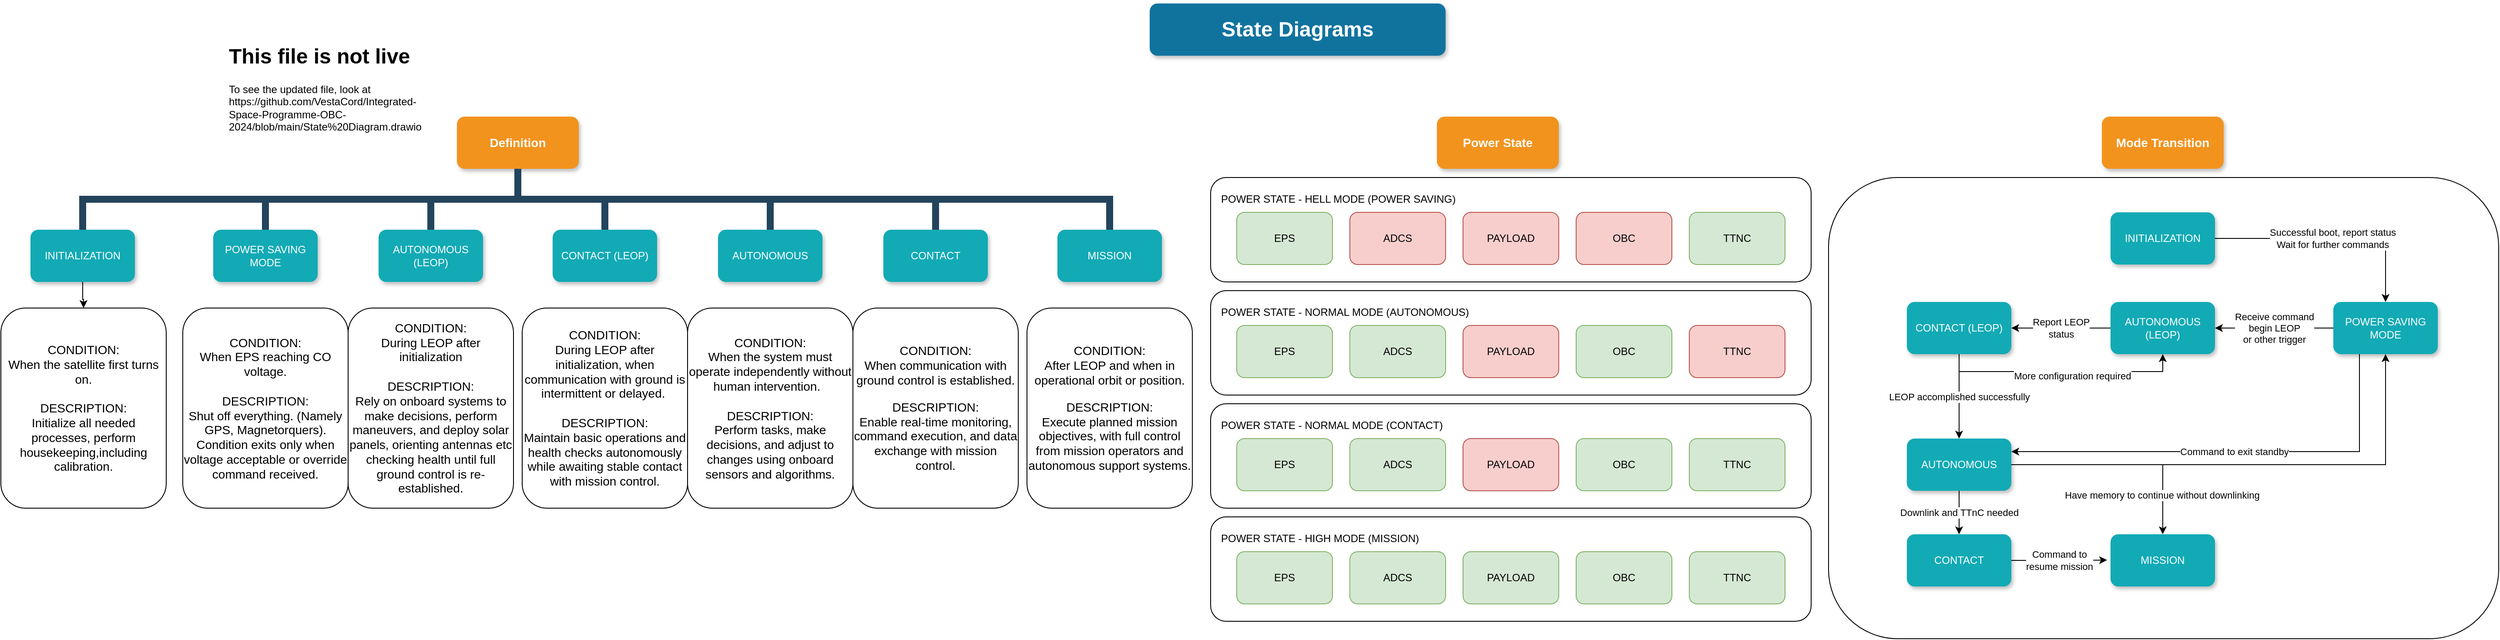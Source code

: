 <mxfile version="25.0.3">
  <diagram name="Page-1" id="64c3da0e-402f-94eb-ee01-a36477274f13">
    <mxGraphModel dx="2460" dy="827" grid="1" gridSize="10" guides="1" tooltips="1" connect="1" arrows="1" fold="1" page="1" pageScale="1" pageWidth="1169" pageHeight="826" background="none" math="0" shadow="0">
      <root>
        <mxCell id="0" />
        <mxCell id="1" parent="0" />
        <mxCell id="3gW7RZxNbm79vIqXbMl1-381" value="" style="rounded=1;whiteSpace=wrap;html=1;movable=0;resizable=0;rotatable=0;deletable=0;editable=0;locked=1;connectable=0;" parent="1" vertex="1">
          <mxGeometry x="1380" y="240" width="770" height="530" as="geometry" />
        </mxCell>
        <mxCell id="3gW7RZxNbm79vIqXbMl1-349" value="" style="rounded=1;whiteSpace=wrap;html=1;movable=1;resizable=1;rotatable=1;deletable=1;editable=1;locked=0;connectable=1;" parent="1" vertex="1">
          <mxGeometry x="670" y="240" width="690" height="120" as="geometry" />
        </mxCell>
        <mxCell id="2" value="State Diagrams" style="whiteSpace=wrap;rounded=1;shadow=1;fillColor=#10739E;strokeColor=none;fontColor=#FFFFFF;fontStyle=1;fontSize=24" parent="1" vertex="1">
          <mxGeometry x="600" y="40" width="340" height="60" as="geometry" />
        </mxCell>
        <mxCell id="3" value="Definition" style="whiteSpace=wrap;rounded=1;fillColor=#F2931E;strokeColor=none;shadow=1;fontColor=#FFFFFF;fontStyle=1;fontSize=14" parent="1" vertex="1">
          <mxGeometry x="-196" y="170.0" width="140" height="60" as="geometry" />
        </mxCell>
        <mxCell id="4" value="Power State" style="whiteSpace=wrap;rounded=1;fillColor=#F2931E;strokeColor=none;shadow=1;fontColor=#FFFFFF;fontStyle=1;fontSize=14" parent="1" vertex="1">
          <mxGeometry x="930" y="170.0" width="140" height="60" as="geometry" />
        </mxCell>
        <mxCell id="6" value="Mode Transition" style="whiteSpace=wrap;rounded=1;fillColor=#F2931E;strokeColor=none;shadow=1;fontColor=#FFFFFF;fontStyle=1;fontSize=14" parent="1" vertex="1">
          <mxGeometry x="1694" y="170.0" width="140" height="60" as="geometry" />
        </mxCell>
        <mxCell id="10" value="AUTONOMOUS (LEOP)" style="whiteSpace=wrap;rounded=1;fillColor=#12AAB5;strokeColor=none;shadow=1;fontColor=#FFFFFF;" parent="1" vertex="1">
          <mxGeometry x="-286" y="300.0" width="120" height="60" as="geometry" />
        </mxCell>
        <mxCell id="12" value="CONTACT (LEOP)" style="whiteSpace=wrap;rounded=1;fillColor=#12AAB5;strokeColor=none;shadow=1;fontColor=#FFFFFF;" parent="1" vertex="1">
          <mxGeometry x="-86" y="300.0" width="120" height="60" as="geometry" />
        </mxCell>
        <mxCell id="103" value="" style="edgeStyle=elbowEdgeStyle;elbow=vertical;rounded=0;fontColor=#000000;endArrow=none;endFill=0;strokeWidth=8;strokeColor=#23445D;" parent="1" source="3" target="10" edge="1">
          <mxGeometry width="100" height="100" relative="1" as="geometry">
            <mxPoint x="-336" y="290" as="sourcePoint" />
            <mxPoint x="-236" y="190" as="targetPoint" />
          </mxGeometry>
        </mxCell>
        <mxCell id="104" value="" style="edgeStyle=elbowEdgeStyle;elbow=vertical;rounded=0;fontColor=#000000;endArrow=none;endFill=0;strokeWidth=8;strokeColor=#23445D;" parent="1" source="3" target="12" edge="1">
          <mxGeometry width="100" height="100" relative="1" as="geometry">
            <mxPoint x="4" y="290" as="sourcePoint" />
            <mxPoint x="104" y="190" as="targetPoint" />
          </mxGeometry>
        </mxCell>
        <mxCell id="3gW7RZxNbm79vIqXbMl1-273" value="AUTONOMOUS" style="whiteSpace=wrap;rounded=1;fillColor=#12AAB5;strokeColor=none;shadow=1;fontColor=#FFFFFF;" parent="1" vertex="1">
          <mxGeometry x="104" y="300.0" width="120" height="60" as="geometry" />
        </mxCell>
        <mxCell id="3gW7RZxNbm79vIqXbMl1-279" value="" style="edgeStyle=elbowEdgeStyle;elbow=vertical;rounded=0;fontColor=#000000;endArrow=none;endFill=0;strokeWidth=8;strokeColor=#23445D;exitX=0.5;exitY=1;exitDx=0;exitDy=0;" parent="1" source="3" target="3gW7RZxNbm79vIqXbMl1-273" edge="1">
          <mxGeometry width="100" height="100" relative="1" as="geometry">
            <mxPoint x="64" y="230" as="sourcePoint" />
            <mxPoint x="294" y="190" as="targetPoint" />
          </mxGeometry>
        </mxCell>
        <mxCell id="3gW7RZxNbm79vIqXbMl1-285" value="CONTACT" style="whiteSpace=wrap;rounded=1;fillColor=#12AAB5;strokeColor=none;shadow=1;fontColor=#FFFFFF;" parent="1" vertex="1">
          <mxGeometry x="294" y="300.0" width="120" height="60" as="geometry" />
        </mxCell>
        <mxCell id="3gW7RZxNbm79vIqXbMl1-291" value="" style="edgeStyle=elbowEdgeStyle;elbow=vertical;rounded=0;fontColor=#000000;endArrow=none;endFill=0;strokeWidth=8;strokeColor=#23445D;exitX=0.5;exitY=1;exitDx=0;exitDy=0;" parent="1" source="3" target="3gW7RZxNbm79vIqXbMl1-285" edge="1">
          <mxGeometry width="100" height="100" relative="1" as="geometry">
            <mxPoint x="254" y="230" as="sourcePoint" />
            <mxPoint x="484" y="190" as="targetPoint" />
          </mxGeometry>
        </mxCell>
        <mxCell id="3gW7RZxNbm79vIqXbMl1-297" value="MISSION" style="whiteSpace=wrap;rounded=1;fillColor=#12AAB5;strokeColor=none;shadow=1;fontColor=#FFFFFF;" parent="1" vertex="1">
          <mxGeometry x="494" y="300.0" width="120" height="60" as="geometry" />
        </mxCell>
        <mxCell id="3gW7RZxNbm79vIqXbMl1-303" value="" style="edgeStyle=elbowEdgeStyle;elbow=vertical;rounded=0;fontColor=#000000;endArrow=none;endFill=0;strokeWidth=8;strokeColor=#23445D;exitX=0.5;exitY=1;exitDx=0;exitDy=0;" parent="1" source="3" target="3gW7RZxNbm79vIqXbMl1-297" edge="1">
          <mxGeometry width="100" height="100" relative="1" as="geometry">
            <mxPoint x="454" y="230" as="sourcePoint" />
            <mxPoint x="684" y="190" as="targetPoint" />
          </mxGeometry>
        </mxCell>
        <mxCell id="3gW7RZxNbm79vIqXbMl1-309" value="POWER SAVING MODE" style="whiteSpace=wrap;rounded=1;fillColor=#12AAB5;strokeColor=none;shadow=1;fontColor=#FFFFFF;" parent="1" vertex="1">
          <mxGeometry x="-476" y="300.0" width="120" height="60" as="geometry" />
        </mxCell>
        <mxCell id="3gW7RZxNbm79vIqXbMl1-315" value="" style="edgeStyle=elbowEdgeStyle;elbow=vertical;rounded=0;fontColor=#000000;endArrow=none;endFill=0;strokeWidth=8;strokeColor=#23445D;exitX=0.5;exitY=1;exitDx=0;exitDy=0;" parent="1" source="3" target="3gW7RZxNbm79vIqXbMl1-309" edge="1">
          <mxGeometry width="100" height="100" relative="1" as="geometry">
            <mxPoint x="-516" y="230" as="sourcePoint" />
            <mxPoint x="-286" y="190" as="targetPoint" />
          </mxGeometry>
        </mxCell>
        <mxCell id="okZRFjJUtCZdeWKM-PSu-115" style="edgeStyle=orthogonalEdgeStyle;rounded=0;orthogonalLoop=1;jettySize=auto;html=1;exitX=0.5;exitY=1;exitDx=0;exitDy=0;" edge="1" parent="1" source="3gW7RZxNbm79vIqXbMl1-321" target="okZRFjJUtCZdeWKM-PSu-117">
          <mxGeometry relative="1" as="geometry">
            <mxPoint x="-627" y="400" as="targetPoint" />
          </mxGeometry>
        </mxCell>
        <mxCell id="3gW7RZxNbm79vIqXbMl1-321" value="INITIALIZATION" style="whiteSpace=wrap;rounded=1;fillColor=#12AAB5;strokeColor=none;shadow=1;fontColor=#FFFFFF;" parent="1" vertex="1">
          <mxGeometry x="-686" y="300.0" width="120" height="60" as="geometry" />
        </mxCell>
        <mxCell id="3gW7RZxNbm79vIqXbMl1-327" value="" style="edgeStyle=elbowEdgeStyle;elbow=vertical;rounded=0;fontColor=#000000;endArrow=none;endFill=0;strokeWidth=8;strokeColor=#23445D;exitX=0.5;exitY=1;exitDx=0;exitDy=0;" parent="1" source="3" target="3gW7RZxNbm79vIqXbMl1-321" edge="1">
          <mxGeometry width="100" height="100" relative="1" as="geometry">
            <mxPoint x="-726" y="230" as="sourcePoint" />
            <mxPoint x="-496" y="190" as="targetPoint" />
          </mxGeometry>
        </mxCell>
        <mxCell id="3gW7RZxNbm79vIqXbMl1-343" style="edgeStyle=orthogonalEdgeStyle;rounded=0;orthogonalLoop=1;jettySize=auto;html=1;exitX=1;exitY=0.5;exitDx=0;exitDy=0;entryX=0;entryY=0.5;entryDx=0;entryDy=0;startArrow=classic;startFill=1;" parent="1" edge="1">
          <mxGeometry relative="1" as="geometry">
            <mxPoint x="1056" y="370" as="sourcePoint" />
          </mxGeometry>
        </mxCell>
        <mxCell id="3gW7RZxNbm79vIqXbMl1-347" style="edgeStyle=orthogonalEdgeStyle;rounded=0;orthogonalLoop=1;jettySize=auto;html=1;exitX=0.25;exitY=1;exitDx=0;exitDy=0;entryX=0.25;entryY=0;entryDx=0;entryDy=0;" parent="1" edge="1">
          <mxGeometry relative="1" as="geometry">
            <mxPoint x="966" y="400" as="sourcePoint" />
          </mxGeometry>
        </mxCell>
        <mxCell id="3gW7RZxNbm79vIqXbMl1-344" style="edgeStyle=orthogonalEdgeStyle;rounded=0;orthogonalLoop=1;jettySize=auto;html=1;exitX=0.5;exitY=0;exitDx=0;exitDy=0;entryX=0.25;entryY=1;entryDx=0;entryDy=0;startArrow=classic;startFill=1;" parent="1" edge="1">
          <mxGeometry relative="1" as="geometry">
            <mxPoint x="1041" y="490" as="targetPoint" />
          </mxGeometry>
        </mxCell>
        <mxCell id="3gW7RZxNbm79vIqXbMl1-346" style="edgeStyle=orthogonalEdgeStyle;rounded=0;orthogonalLoop=1;jettySize=auto;html=1;exitX=1;exitY=0.5;exitDx=0;exitDy=0;entryX=0;entryY=0.5;entryDx=0;entryDy=0;startArrow=classic;startFill=1;" parent="1" edge="1">
          <mxGeometry relative="1" as="geometry">
            <mxPoint x="1086" y="560" as="targetPoint" />
          </mxGeometry>
        </mxCell>
        <mxCell id="3gW7RZxNbm79vIqXbMl1-348" style="edgeStyle=orthogonalEdgeStyle;rounded=0;orthogonalLoop=1;jettySize=auto;html=1;exitX=0.5;exitY=1;exitDx=0;exitDy=0;startArrow=classic;startFill=1;" parent="1" edge="1">
          <mxGeometry relative="1" as="geometry">
            <mxPoint x="996" y="590" as="sourcePoint" />
          </mxGeometry>
        </mxCell>
        <mxCell id="3gW7RZxNbm79vIqXbMl1-345" style="edgeStyle=orthogonalEdgeStyle;rounded=0;orthogonalLoop=1;jettySize=auto;html=1;exitX=0.75;exitY=1;exitDx=0;exitDy=0;entryX=0.5;entryY=0;entryDx=0;entryDy=0;startArrow=classic;startFill=1;" parent="1" edge="1">
          <mxGeometry relative="1" as="geometry">
            <mxPoint x="1101" y="490" as="sourcePoint" />
          </mxGeometry>
        </mxCell>
        <mxCell id="3gW7RZxNbm79vIqXbMl1-362" value="&lt;div&gt;Report LEOP&lt;/div&gt;&lt;div&gt;status&lt;br&gt;&lt;/div&gt;" style="edgeStyle=orthogonalEdgeStyle;rounded=0;orthogonalLoop=1;jettySize=auto;html=1;exitX=0;exitY=0.5;exitDx=0;exitDy=0;entryX=1;entryY=0.5;entryDx=0;entryDy=0;" parent="1" source="3gW7RZxNbm79vIqXbMl1-353" target="3gW7RZxNbm79vIqXbMl1-354" edge="1">
          <mxGeometry relative="1" as="geometry" />
        </mxCell>
        <mxCell id="3gW7RZxNbm79vIqXbMl1-353" value="AUTONOMOUS (LEOP)" style="whiteSpace=wrap;rounded=1;fillColor=#12AAB5;strokeColor=none;shadow=1;fontColor=#FFFFFF;" parent="1" vertex="1">
          <mxGeometry x="1704" y="383.0" width="120" height="60" as="geometry" />
        </mxCell>
        <mxCell id="3gW7RZxNbm79vIqXbMl1-363" style="edgeStyle=orthogonalEdgeStyle;rounded=0;orthogonalLoop=1;jettySize=auto;html=1;exitX=0.5;exitY=1;exitDx=0;exitDy=0;entryX=0.5;entryY=1;entryDx=0;entryDy=0;" parent="1" source="3gW7RZxNbm79vIqXbMl1-354" target="3gW7RZxNbm79vIqXbMl1-353" edge="1">
          <mxGeometry relative="1" as="geometry" />
        </mxCell>
        <mxCell id="3gW7RZxNbm79vIqXbMl1-364" value="More configuration required" style="edgeLabel;html=1;align=center;verticalAlign=middle;resizable=0;points=[];" parent="3gW7RZxNbm79vIqXbMl1-363" vertex="1" connectable="0">
          <mxGeometry x="0.092" y="-5" relative="1" as="geometry">
            <mxPoint as="offset" />
          </mxGeometry>
        </mxCell>
        <mxCell id="3gW7RZxNbm79vIqXbMl1-365" value="LEOP accomplished successfully" style="edgeStyle=orthogonalEdgeStyle;rounded=0;orthogonalLoop=1;jettySize=auto;html=1;exitX=0.5;exitY=1;exitDx=0;exitDy=0;entryX=0.5;entryY=0;entryDx=0;entryDy=0;" parent="1" source="3gW7RZxNbm79vIqXbMl1-354" target="3gW7RZxNbm79vIqXbMl1-355" edge="1">
          <mxGeometry relative="1" as="geometry" />
        </mxCell>
        <mxCell id="3gW7RZxNbm79vIqXbMl1-354" value="CONTACT (LEOP)" style="whiteSpace=wrap;rounded=1;fillColor=#12AAB5;strokeColor=none;shadow=1;fontColor=#FFFFFF;" parent="1" vertex="1">
          <mxGeometry x="1470" y="383.0" width="120" height="60" as="geometry" />
        </mxCell>
        <mxCell id="3gW7RZxNbm79vIqXbMl1-366" style="edgeStyle=orthogonalEdgeStyle;rounded=0;orthogonalLoop=1;jettySize=auto;html=1;exitX=1;exitY=0.5;exitDx=0;exitDy=0;entryX=0.5;entryY=1;entryDx=0;entryDy=0;" parent="1" source="3gW7RZxNbm79vIqXbMl1-355" target="3gW7RZxNbm79vIqXbMl1-358" edge="1">
          <mxGeometry relative="1" as="geometry" />
        </mxCell>
        <mxCell id="3gW7RZxNbm79vIqXbMl1-367" value="Downlink and TTnC needed" style="edgeStyle=orthogonalEdgeStyle;rounded=0;orthogonalLoop=1;jettySize=auto;html=1;exitX=0.5;exitY=1;exitDx=0;exitDy=0;entryX=0.5;entryY=0;entryDx=0;entryDy=0;" parent="1" source="3gW7RZxNbm79vIqXbMl1-355" target="3gW7RZxNbm79vIqXbMl1-356" edge="1">
          <mxGeometry relative="1" as="geometry" />
        </mxCell>
        <mxCell id="3gW7RZxNbm79vIqXbMl1-369" style="edgeStyle=orthogonalEdgeStyle;rounded=0;orthogonalLoop=1;jettySize=auto;html=1;exitX=1;exitY=0.5;exitDx=0;exitDy=0;entryX=0.5;entryY=0;entryDx=0;entryDy=0;" parent="1" source="3gW7RZxNbm79vIqXbMl1-355" target="3gW7RZxNbm79vIqXbMl1-357" edge="1">
          <mxGeometry relative="1" as="geometry" />
        </mxCell>
        <mxCell id="3gW7RZxNbm79vIqXbMl1-375" value="Have memory to continue without downlinking" style="edgeLabel;html=1;align=center;verticalAlign=middle;resizable=0;points=[];" parent="3gW7RZxNbm79vIqXbMl1-369" vertex="1" connectable="0">
          <mxGeometry x="0.643" y="-1" relative="1" as="geometry">
            <mxPoint as="offset" />
          </mxGeometry>
        </mxCell>
        <mxCell id="3gW7RZxNbm79vIqXbMl1-355" value="AUTONOMOUS" style="whiteSpace=wrap;rounded=1;fillColor=#12AAB5;strokeColor=none;shadow=1;fontColor=#FFFFFF;" parent="1" vertex="1">
          <mxGeometry x="1470" y="540.0" width="120" height="60" as="geometry" />
        </mxCell>
        <mxCell id="3gW7RZxNbm79vIqXbMl1-374" value="&lt;div&gt;Command to&lt;/div&gt;&lt;div&gt;resume mission&lt;/div&gt;" style="edgeStyle=orthogonalEdgeStyle;rounded=0;orthogonalLoop=1;jettySize=auto;html=1;exitX=1;exitY=0.5;exitDx=0;exitDy=0;" parent="1" source="3gW7RZxNbm79vIqXbMl1-356" edge="1">
          <mxGeometry relative="1" as="geometry">
            <mxPoint x="1700" y="679.667" as="targetPoint" />
          </mxGeometry>
        </mxCell>
        <mxCell id="3gW7RZxNbm79vIqXbMl1-356" value="CONTACT" style="whiteSpace=wrap;rounded=1;fillColor=#12AAB5;strokeColor=none;shadow=1;fontColor=#FFFFFF;" parent="1" vertex="1">
          <mxGeometry x="1470" y="650.0" width="120" height="60" as="geometry" />
        </mxCell>
        <mxCell id="3gW7RZxNbm79vIqXbMl1-357" value="MISSION" style="whiteSpace=wrap;rounded=1;fillColor=#12AAB5;strokeColor=none;shadow=1;fontColor=#FFFFFF;" parent="1" vertex="1">
          <mxGeometry x="1704" y="650.0" width="120" height="60" as="geometry" />
        </mxCell>
        <mxCell id="3gW7RZxNbm79vIqXbMl1-361" value="&lt;div&gt;Receive command&lt;/div&gt;&lt;div&gt;begin LEOP&lt;br&gt;&lt;/div&gt;&lt;div&gt;or other trigger&lt;br&gt;&lt;/div&gt;" style="edgeStyle=orthogonalEdgeStyle;rounded=0;orthogonalLoop=1;jettySize=auto;html=1;exitX=0;exitY=0.5;exitDx=0;exitDy=0;entryX=1;entryY=0.5;entryDx=0;entryDy=0;" parent="1" source="3gW7RZxNbm79vIqXbMl1-358" target="3gW7RZxNbm79vIqXbMl1-353" edge="1">
          <mxGeometry relative="1" as="geometry" />
        </mxCell>
        <mxCell id="3gW7RZxNbm79vIqXbMl1-376" value="Command to exit standby" style="edgeStyle=orthogonalEdgeStyle;rounded=0;orthogonalLoop=1;jettySize=auto;html=1;exitX=0.25;exitY=1;exitDx=0;exitDy=0;entryX=1;entryY=0.25;entryDx=0;entryDy=0;" parent="1" source="3gW7RZxNbm79vIqXbMl1-358" target="3gW7RZxNbm79vIqXbMl1-355" edge="1">
          <mxGeometry relative="1" as="geometry" />
        </mxCell>
        <mxCell id="3gW7RZxNbm79vIqXbMl1-358" value="POWER SAVING MODE" style="whiteSpace=wrap;rounded=1;fillColor=#12AAB5;strokeColor=none;shadow=1;fontColor=#FFFFFF;" parent="1" vertex="1">
          <mxGeometry x="1960" y="383.0" width="120" height="60" as="geometry" />
        </mxCell>
        <mxCell id="3gW7RZxNbm79vIqXbMl1-360" value="&lt;div&gt;Successful boot, report status&lt;/div&gt;&lt;div&gt;Wait for further commands&lt;br&gt;&lt;/div&gt;" style="edgeStyle=orthogonalEdgeStyle;rounded=0;orthogonalLoop=1;jettySize=auto;html=1;exitX=1;exitY=0.5;exitDx=0;exitDy=0;entryX=0.5;entryY=0;entryDx=0;entryDy=0;" parent="1" source="3gW7RZxNbm79vIqXbMl1-359" target="3gW7RZxNbm79vIqXbMl1-358" edge="1">
          <mxGeometry relative="1" as="geometry" />
        </mxCell>
        <mxCell id="3gW7RZxNbm79vIqXbMl1-359" value="INITIALIZATION" style="whiteSpace=wrap;rounded=1;fillColor=#12AAB5;strokeColor=none;shadow=1;fontColor=#FFFFFF;" parent="1" vertex="1">
          <mxGeometry x="1704" y="280.0" width="120" height="60" as="geometry" />
        </mxCell>
        <mxCell id="3gW7RZxNbm79vIqXbMl1-382" value="&lt;h1 style=&quot;margin-top: 0px;&quot;&gt;This file is not live&lt;/h1&gt;&lt;div&gt;To see the updated file, look at https://github.com/VestaCord/Integrated-Space-Programme-OBC-2024/blob/main/State%20Diagram.drawio&lt;br&gt;&lt;/div&gt;" style="text;html=1;whiteSpace=wrap;overflow=hidden;rounded=0;" parent="1" vertex="1">
          <mxGeometry x="-460" y="80" width="250" height="120" as="geometry" />
        </mxCell>
        <mxCell id="rphJwX7ek46KxyhLtNXw-235" value="POWER STATE - HELL MODE (POWER SAVING)" style="text;html=1;align=left;verticalAlign=middle;whiteSpace=wrap;rounded=0;" parent="1" vertex="1">
          <mxGeometry x="680" y="250" width="440" height="30" as="geometry" />
        </mxCell>
        <mxCell id="rphJwX7ek46KxyhLtNXw-236" value="EPS" style="rounded=1;whiteSpace=wrap;html=1;fillColor=#d5e8d4;strokeColor=#82b366;" parent="1" vertex="1">
          <mxGeometry x="700" y="280" width="110" height="60" as="geometry" />
        </mxCell>
        <mxCell id="rphJwX7ek46KxyhLtNXw-237" value="ADCS" style="rounded=1;whiteSpace=wrap;html=1;fillColor=#f8cecc;strokeColor=#b85450;" parent="1" vertex="1">
          <mxGeometry x="830" y="280" width="110" height="60" as="geometry" />
        </mxCell>
        <mxCell id="rphJwX7ek46KxyhLtNXw-238" value="PAYLOAD" style="rounded=1;whiteSpace=wrap;html=1;fillColor=#f8cecc;strokeColor=#b85450;" parent="1" vertex="1">
          <mxGeometry x="960" y="280" width="110" height="60" as="geometry" />
        </mxCell>
        <mxCell id="rphJwX7ek46KxyhLtNXw-239" value="&lt;div&gt;OBC&lt;/div&gt;" style="rounded=1;whiteSpace=wrap;html=1;fillColor=#f8cecc;strokeColor=#b85450;" parent="1" vertex="1">
          <mxGeometry x="1090" y="280" width="110" height="60" as="geometry" />
        </mxCell>
        <mxCell id="rphJwX7ek46KxyhLtNXw-240" value="TTNC" style="rounded=1;whiteSpace=wrap;html=1;fillColor=#d5e8d4;strokeColor=#82b366;" parent="1" vertex="1">
          <mxGeometry x="1220" y="280" width="110" height="60" as="geometry" />
        </mxCell>
        <mxCell id="rphJwX7ek46KxyhLtNXw-253" value="" style="rounded=1;whiteSpace=wrap;html=1;movable=1;resizable=1;rotatable=1;deletable=1;editable=1;locked=0;connectable=1;" parent="1" vertex="1">
          <mxGeometry x="670" y="370" width="690" height="120" as="geometry" />
        </mxCell>
        <mxCell id="rphJwX7ek46KxyhLtNXw-254" value="POWER STATE - NORMAL MODE (AUTONOMOUS)" style="text;html=1;align=left;verticalAlign=middle;whiteSpace=wrap;rounded=0;" parent="1" vertex="1">
          <mxGeometry x="680" y="380" width="440" height="30" as="geometry" />
        </mxCell>
        <mxCell id="rphJwX7ek46KxyhLtNXw-255" value="EPS" style="rounded=1;whiteSpace=wrap;html=1;fillColor=#d5e8d4;strokeColor=#82b366;" parent="1" vertex="1">
          <mxGeometry x="700" y="410" width="110" height="60" as="geometry" />
        </mxCell>
        <mxCell id="rphJwX7ek46KxyhLtNXw-256" value="ADCS" style="rounded=1;whiteSpace=wrap;html=1;fillColor=#d5e8d4;strokeColor=#82b366;" parent="1" vertex="1">
          <mxGeometry x="830" y="410" width="110" height="60" as="geometry" />
        </mxCell>
        <mxCell id="rphJwX7ek46KxyhLtNXw-257" value="PAYLOAD" style="rounded=1;whiteSpace=wrap;html=1;fillColor=#f8cecc;strokeColor=#b85450;" parent="1" vertex="1">
          <mxGeometry x="960" y="410" width="110" height="60" as="geometry" />
        </mxCell>
        <mxCell id="rphJwX7ek46KxyhLtNXw-258" value="&lt;div&gt;OBC&lt;/div&gt;" style="rounded=1;whiteSpace=wrap;html=1;fillColor=#d5e8d4;strokeColor=#82b366;" parent="1" vertex="1">
          <mxGeometry x="1090" y="410" width="110" height="60" as="geometry" />
        </mxCell>
        <mxCell id="rphJwX7ek46KxyhLtNXw-259" value="TTNC" style="rounded=1;whiteSpace=wrap;html=1;fillColor=#f8cecc;strokeColor=#b85450;" parent="1" vertex="1">
          <mxGeometry x="1220" y="410" width="110" height="60" as="geometry" />
        </mxCell>
        <mxCell id="rphJwX7ek46KxyhLtNXw-260" value="" style="rounded=1;whiteSpace=wrap;html=1;movable=1;resizable=1;rotatable=1;deletable=1;editable=1;locked=0;connectable=1;" parent="1" vertex="1">
          <mxGeometry x="670" y="630" width="690" height="120" as="geometry" />
        </mxCell>
        <mxCell id="rphJwX7ek46KxyhLtNXw-261" value="POWER STATE - HIGH MODE (MISSION)" style="text;html=1;align=left;verticalAlign=middle;whiteSpace=wrap;rounded=0;" parent="1" vertex="1">
          <mxGeometry x="680" y="640" width="440" height="30" as="geometry" />
        </mxCell>
        <mxCell id="rphJwX7ek46KxyhLtNXw-262" value="EPS" style="rounded=1;whiteSpace=wrap;html=1;fillColor=#d5e8d4;strokeColor=#82b366;" parent="1" vertex="1">
          <mxGeometry x="700" y="670" width="110" height="60" as="geometry" />
        </mxCell>
        <mxCell id="rphJwX7ek46KxyhLtNXw-263" value="ADCS" style="rounded=1;whiteSpace=wrap;html=1;fillColor=#d5e8d4;strokeColor=#82b366;" parent="1" vertex="1">
          <mxGeometry x="830" y="670" width="110" height="60" as="geometry" />
        </mxCell>
        <mxCell id="rphJwX7ek46KxyhLtNXw-264" value="PAYLOAD" style="rounded=1;whiteSpace=wrap;html=1;fillColor=#d5e8d4;strokeColor=#82b366;" parent="1" vertex="1">
          <mxGeometry x="960" y="670" width="110" height="60" as="geometry" />
        </mxCell>
        <mxCell id="rphJwX7ek46KxyhLtNXw-265" value="&lt;div&gt;OBC&lt;/div&gt;" style="rounded=1;whiteSpace=wrap;html=1;fillColor=#d5e8d4;strokeColor=#82b366;" parent="1" vertex="1">
          <mxGeometry x="1090" y="670" width="110" height="60" as="geometry" />
        </mxCell>
        <mxCell id="rphJwX7ek46KxyhLtNXw-266" value="TTNC" style="rounded=1;whiteSpace=wrap;html=1;fillColor=#d5e8d4;strokeColor=#82b366;" parent="1" vertex="1">
          <mxGeometry x="1220" y="670" width="110" height="60" as="geometry" />
        </mxCell>
        <mxCell id="rphJwX7ek46KxyhLtNXw-273" value="" style="rounded=1;whiteSpace=wrap;html=1;movable=1;resizable=1;rotatable=1;deletable=1;editable=1;locked=0;connectable=1;" parent="1" vertex="1">
          <mxGeometry x="670" y="500" width="690" height="120" as="geometry" />
        </mxCell>
        <mxCell id="rphJwX7ek46KxyhLtNXw-274" value="POWER STATE - NORMAL MODE (CONTACT)" style="text;html=1;align=left;verticalAlign=middle;whiteSpace=wrap;rounded=0;" parent="1" vertex="1">
          <mxGeometry x="680" y="510" width="440" height="30" as="geometry" />
        </mxCell>
        <mxCell id="rphJwX7ek46KxyhLtNXw-275" value="EPS" style="rounded=1;whiteSpace=wrap;html=1;fillColor=#d5e8d4;strokeColor=#82b366;" parent="1" vertex="1">
          <mxGeometry x="700" y="540" width="110" height="60" as="geometry" />
        </mxCell>
        <mxCell id="rphJwX7ek46KxyhLtNXw-276" value="PAYLOAD" style="rounded=1;whiteSpace=wrap;html=1;fillColor=#f8cecc;strokeColor=#b85450;" parent="1" vertex="1">
          <mxGeometry x="960" y="540" width="110" height="60" as="geometry" />
        </mxCell>
        <mxCell id="rphJwX7ek46KxyhLtNXw-277" value="&lt;div&gt;OBC&lt;/div&gt;" style="rounded=1;whiteSpace=wrap;html=1;fillColor=#d5e8d4;strokeColor=#82b366;" parent="1" vertex="1">
          <mxGeometry x="1090" y="540" width="110" height="60" as="geometry" />
        </mxCell>
        <mxCell id="rphJwX7ek46KxyhLtNXw-278" value="TTNC" style="rounded=1;whiteSpace=wrap;html=1;fillColor=#d5e8d4;strokeColor=#82b366;" parent="1" vertex="1">
          <mxGeometry x="1220" y="540" width="110" height="60" as="geometry" />
        </mxCell>
        <mxCell id="rphJwX7ek46KxyhLtNXw-279" value="ADCS" style="rounded=1;whiteSpace=wrap;html=1;fillColor=#d5e8d4;strokeColor=#82b366;" parent="1" vertex="1">
          <mxGeometry x="830" y="540" width="110" height="60" as="geometry" />
        </mxCell>
        <mxCell id="okZRFjJUtCZdeWKM-PSu-117" value="&lt;div&gt;CONDITION:&lt;/div&gt;&lt;div&gt;When the satellite first turns on.&lt;br&gt;&lt;/div&gt;&lt;div&gt;&lt;br&gt;&lt;/div&gt;&lt;div&gt;DESCRIPTION:&lt;/div&gt;&lt;div&gt;Initialize all needed processes, perform housekeeping,including calibration.&lt;/div&gt;" style="rounded=1;whiteSpace=wrap;html=1;fontSize=14;" vertex="1" parent="1">
          <mxGeometry x="-720" y="390" width="190" height="230" as="geometry" />
        </mxCell>
        <mxCell id="okZRFjJUtCZdeWKM-PSu-118" value="&lt;div&gt;CONDITION:&lt;/div&gt;&lt;div&gt;When EPS reaching CO voltage.&lt;br&gt;&lt;/div&gt;&lt;div&gt;&lt;br&gt;&lt;/div&gt;&lt;div&gt;DESCRIPTION:&lt;/div&gt;&lt;div&gt;Shut off everything. (Namely GPS, Magnetorquers). Condition exits only when voltage acceptable or override command received.&lt;br&gt;&lt;/div&gt;" style="rounded=1;whiteSpace=wrap;html=1;fontSize=14;" vertex="1" parent="1">
          <mxGeometry x="-511" y="390" width="190" height="230" as="geometry" />
        </mxCell>
        <mxCell id="okZRFjJUtCZdeWKM-PSu-119" value="&lt;div&gt;CONDITION:&lt;/div&gt;&lt;div&gt;During LEOP after initialization&lt;br&gt;&lt;/div&gt;&lt;div&gt;&lt;br&gt;&lt;/div&gt;&lt;div&gt;DESCRIPTION:&lt;/div&gt;&lt;div&gt;Rely on onboard systems to make decisions, perform maneuvers, and deploy solar panels, orienting antennas etc checking health until full ground control is re-established.&lt;br&gt;&lt;/div&gt;" style="rounded=1;whiteSpace=wrap;html=1;fontSize=14;" vertex="1" parent="1">
          <mxGeometry x="-321" y="390" width="190" height="230" as="geometry" />
        </mxCell>
        <mxCell id="okZRFjJUtCZdeWKM-PSu-120" value="&lt;div&gt;CONDITION:&lt;/div&gt;&lt;div&gt;During LEOP after initialization, when communication with ground is intermittent or delayed.&amp;nbsp;&lt;/div&gt;&lt;div&gt;&lt;br&gt;&lt;/div&gt;&lt;div&gt;DESCRIPTION:&lt;/div&gt;&lt;div&gt;Maintain basic operations and health checks autonomously while awaiting stable contact with mission control.&lt;/div&gt;" style="rounded=1;whiteSpace=wrap;html=1;fontSize=14;" vertex="1" parent="1">
          <mxGeometry x="-121" y="390" width="190" height="230" as="geometry" />
        </mxCell>
        <mxCell id="okZRFjJUtCZdeWKM-PSu-121" value="&lt;div&gt;CONDITION:&lt;/div&gt;&lt;div&gt;When the system must operate independently without human intervention.&amp;nbsp;&amp;nbsp;&lt;/div&gt;&lt;div&gt;&lt;br&gt;&lt;/div&gt;&lt;div&gt;DESCRIPTION:&lt;/div&gt;&lt;div&gt;Perform tasks, make decisions, and adjust to changes using onboard sensors and algorithms.&lt;/div&gt;" style="rounded=1;whiteSpace=wrap;html=1;fontSize=14;" vertex="1" parent="1">
          <mxGeometry x="69" y="390" width="190" height="230" as="geometry" />
        </mxCell>
        <mxCell id="okZRFjJUtCZdeWKM-PSu-122" value="&lt;p&gt;CONDITION:&lt;br&gt;When communication with ground control is established.&lt;/p&gt;&lt;p&gt;DESCRIPTION:&lt;br&gt;Enable real-time monitoring, command execution, and data exchange with mission control.&lt;/p&gt;" style="rounded=1;whiteSpace=wrap;html=1;fontSize=14;" vertex="1" parent="1">
          <mxGeometry x="259" y="390" width="190" height="230" as="geometry" />
        </mxCell>
        <mxCell id="okZRFjJUtCZdeWKM-PSu-123" value="&lt;p&gt;CONDITION:&lt;br&gt;After LEOP and when in operational orbit or position.&lt;/p&gt;&lt;p&gt;DESCRIPTION:&lt;br&gt;Execute planned mission objectives, with full control from mission operators and autonomous support systems.&lt;/p&gt;" style="rounded=1;whiteSpace=wrap;html=1;fontSize=14;" vertex="1" parent="1">
          <mxGeometry x="459" y="390" width="190" height="230" as="geometry" />
        </mxCell>
      </root>
    </mxGraphModel>
  </diagram>
</mxfile>
